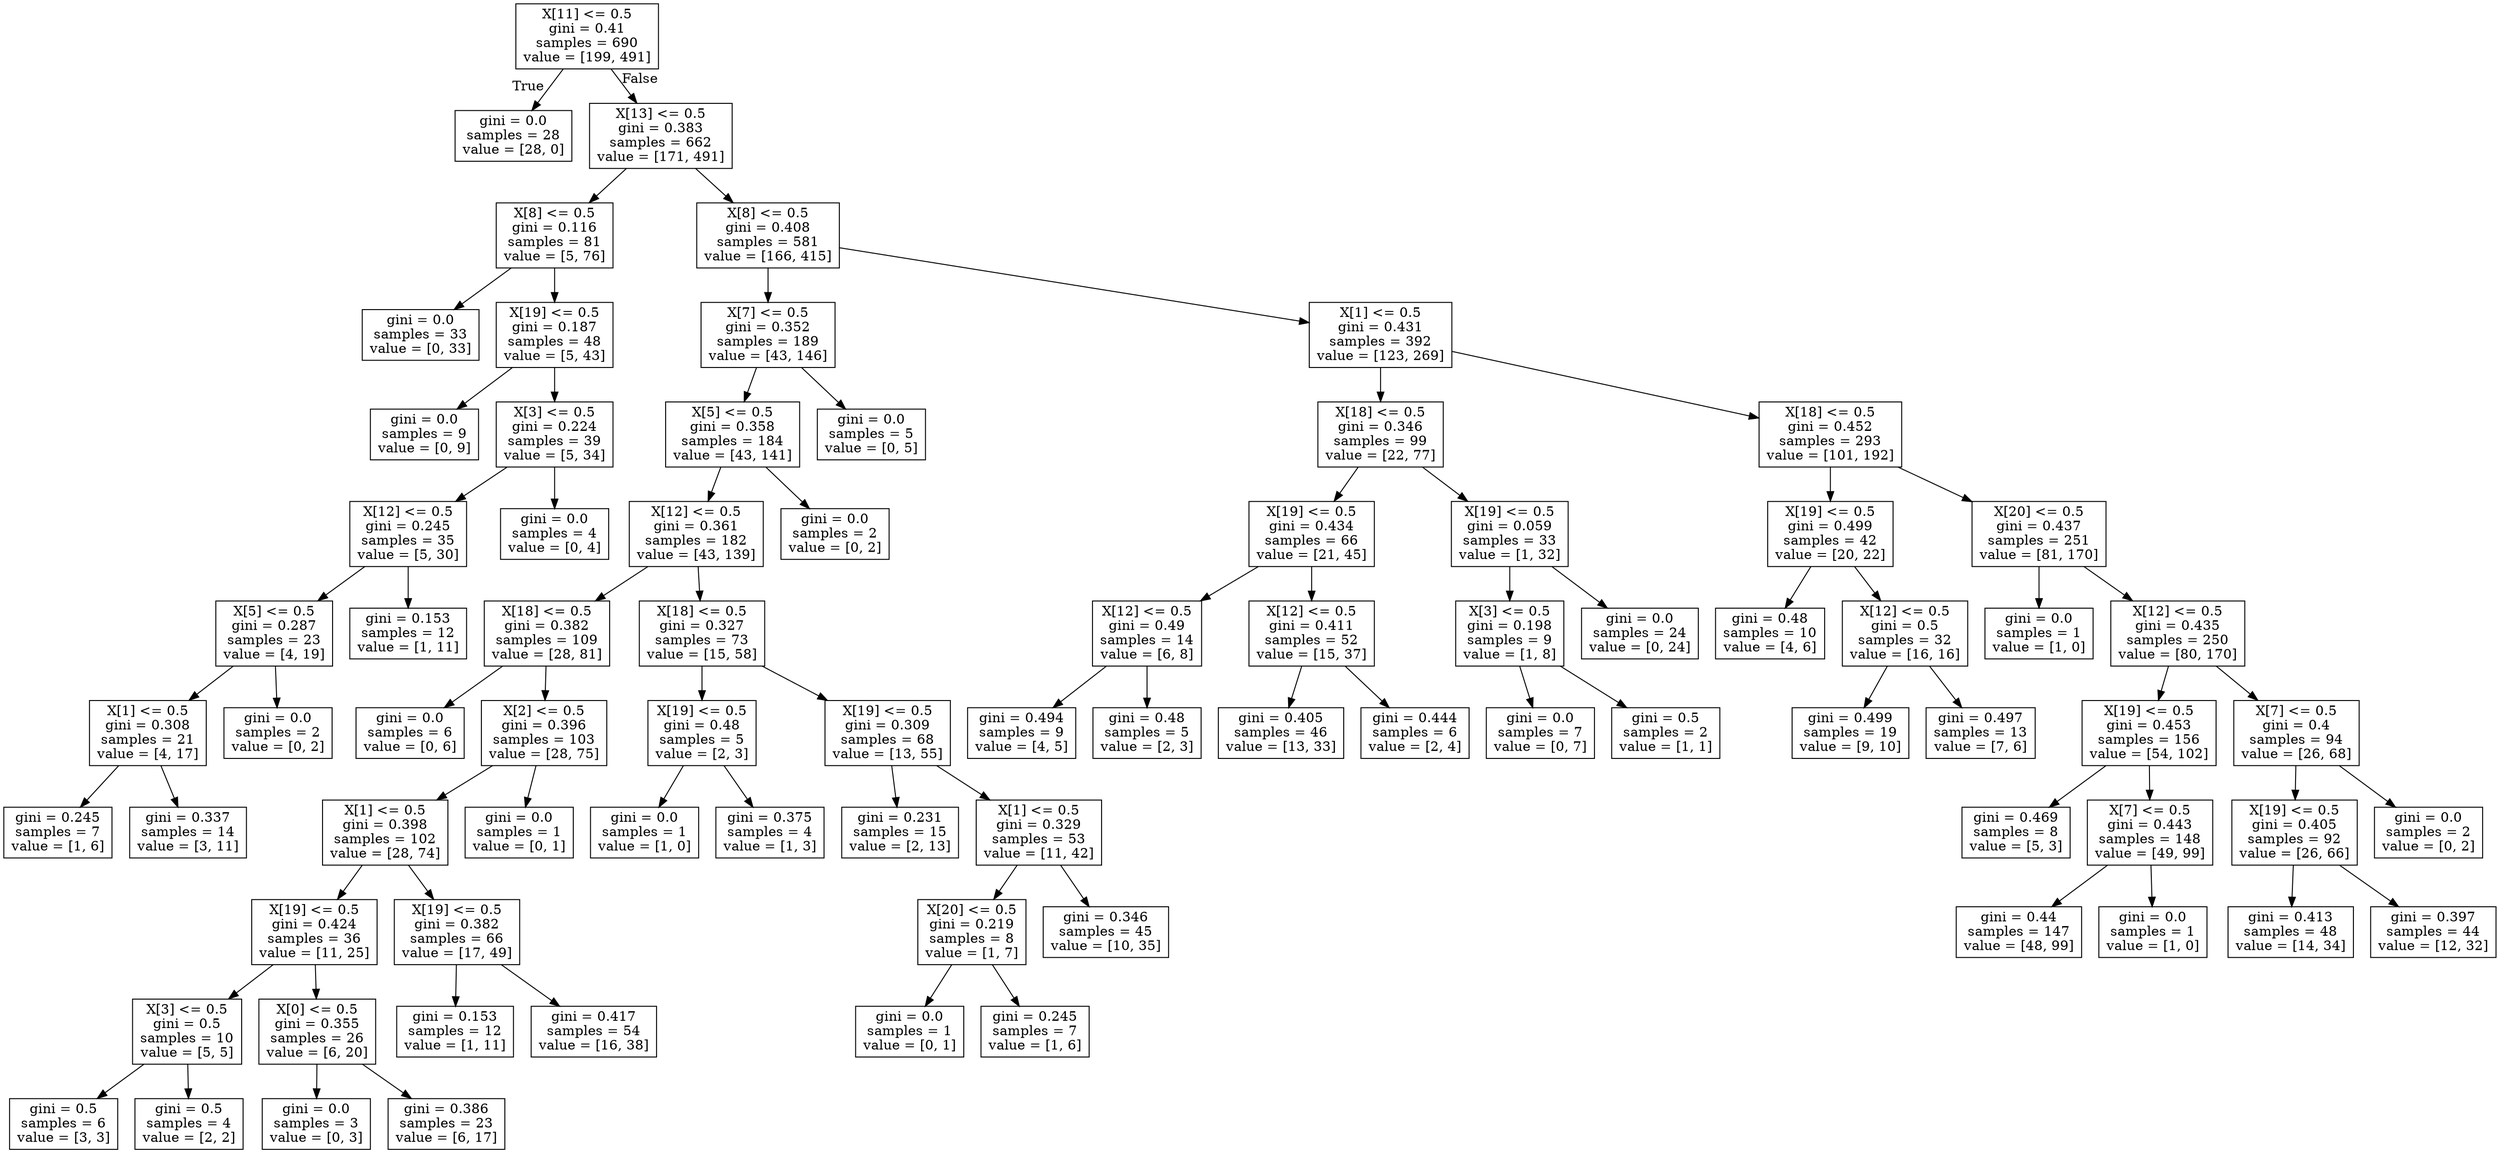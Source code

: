 digraph Tree {
node [shape=box] ;
0 [label="X[11] <= 0.5\ngini = 0.41\nsamples = 690\nvalue = [199, 491]"] ;
1 [label="gini = 0.0\nsamples = 28\nvalue = [28, 0]"] ;
0 -> 1 [labeldistance=2.5, labelangle=45, headlabel="True"] ;
2 [label="X[13] <= 0.5\ngini = 0.383\nsamples = 662\nvalue = [171, 491]"] ;
0 -> 2 [labeldistance=2.5, labelangle=-45, headlabel="False"] ;
3 [label="X[8] <= 0.5\ngini = 0.116\nsamples = 81\nvalue = [5, 76]"] ;
2 -> 3 ;
4 [label="gini = 0.0\nsamples = 33\nvalue = [0, 33]"] ;
3 -> 4 ;
5 [label="X[19] <= 0.5\ngini = 0.187\nsamples = 48\nvalue = [5, 43]"] ;
3 -> 5 ;
6 [label="gini = 0.0\nsamples = 9\nvalue = [0, 9]"] ;
5 -> 6 ;
7 [label="X[3] <= 0.5\ngini = 0.224\nsamples = 39\nvalue = [5, 34]"] ;
5 -> 7 ;
8 [label="X[12] <= 0.5\ngini = 0.245\nsamples = 35\nvalue = [5, 30]"] ;
7 -> 8 ;
9 [label="X[5] <= 0.5\ngini = 0.287\nsamples = 23\nvalue = [4, 19]"] ;
8 -> 9 ;
10 [label="X[1] <= 0.5\ngini = 0.308\nsamples = 21\nvalue = [4, 17]"] ;
9 -> 10 ;
11 [label="gini = 0.245\nsamples = 7\nvalue = [1, 6]"] ;
10 -> 11 ;
12 [label="gini = 0.337\nsamples = 14\nvalue = [3, 11]"] ;
10 -> 12 ;
13 [label="gini = 0.0\nsamples = 2\nvalue = [0, 2]"] ;
9 -> 13 ;
14 [label="gini = 0.153\nsamples = 12\nvalue = [1, 11]"] ;
8 -> 14 ;
15 [label="gini = 0.0\nsamples = 4\nvalue = [0, 4]"] ;
7 -> 15 ;
16 [label="X[8] <= 0.5\ngini = 0.408\nsamples = 581\nvalue = [166, 415]"] ;
2 -> 16 ;
17 [label="X[7] <= 0.5\ngini = 0.352\nsamples = 189\nvalue = [43, 146]"] ;
16 -> 17 ;
18 [label="X[5] <= 0.5\ngini = 0.358\nsamples = 184\nvalue = [43, 141]"] ;
17 -> 18 ;
19 [label="X[12] <= 0.5\ngini = 0.361\nsamples = 182\nvalue = [43, 139]"] ;
18 -> 19 ;
20 [label="X[18] <= 0.5\ngini = 0.382\nsamples = 109\nvalue = [28, 81]"] ;
19 -> 20 ;
21 [label="gini = 0.0\nsamples = 6\nvalue = [0, 6]"] ;
20 -> 21 ;
22 [label="X[2] <= 0.5\ngini = 0.396\nsamples = 103\nvalue = [28, 75]"] ;
20 -> 22 ;
23 [label="X[1] <= 0.5\ngini = 0.398\nsamples = 102\nvalue = [28, 74]"] ;
22 -> 23 ;
24 [label="X[19] <= 0.5\ngini = 0.424\nsamples = 36\nvalue = [11, 25]"] ;
23 -> 24 ;
25 [label="X[3] <= 0.5\ngini = 0.5\nsamples = 10\nvalue = [5, 5]"] ;
24 -> 25 ;
26 [label="gini = 0.5\nsamples = 6\nvalue = [3, 3]"] ;
25 -> 26 ;
27 [label="gini = 0.5\nsamples = 4\nvalue = [2, 2]"] ;
25 -> 27 ;
28 [label="X[0] <= 0.5\ngini = 0.355\nsamples = 26\nvalue = [6, 20]"] ;
24 -> 28 ;
29 [label="gini = 0.0\nsamples = 3\nvalue = [0, 3]"] ;
28 -> 29 ;
30 [label="gini = 0.386\nsamples = 23\nvalue = [6, 17]"] ;
28 -> 30 ;
31 [label="X[19] <= 0.5\ngini = 0.382\nsamples = 66\nvalue = [17, 49]"] ;
23 -> 31 ;
32 [label="gini = 0.153\nsamples = 12\nvalue = [1, 11]"] ;
31 -> 32 ;
33 [label="gini = 0.417\nsamples = 54\nvalue = [16, 38]"] ;
31 -> 33 ;
34 [label="gini = 0.0\nsamples = 1\nvalue = [0, 1]"] ;
22 -> 34 ;
35 [label="X[18] <= 0.5\ngini = 0.327\nsamples = 73\nvalue = [15, 58]"] ;
19 -> 35 ;
36 [label="X[19] <= 0.5\ngini = 0.48\nsamples = 5\nvalue = [2, 3]"] ;
35 -> 36 ;
37 [label="gini = 0.0\nsamples = 1\nvalue = [1, 0]"] ;
36 -> 37 ;
38 [label="gini = 0.375\nsamples = 4\nvalue = [1, 3]"] ;
36 -> 38 ;
39 [label="X[19] <= 0.5\ngini = 0.309\nsamples = 68\nvalue = [13, 55]"] ;
35 -> 39 ;
40 [label="gini = 0.231\nsamples = 15\nvalue = [2, 13]"] ;
39 -> 40 ;
41 [label="X[1] <= 0.5\ngini = 0.329\nsamples = 53\nvalue = [11, 42]"] ;
39 -> 41 ;
42 [label="X[20] <= 0.5\ngini = 0.219\nsamples = 8\nvalue = [1, 7]"] ;
41 -> 42 ;
43 [label="gini = 0.0\nsamples = 1\nvalue = [0, 1]"] ;
42 -> 43 ;
44 [label="gini = 0.245\nsamples = 7\nvalue = [1, 6]"] ;
42 -> 44 ;
45 [label="gini = 0.346\nsamples = 45\nvalue = [10, 35]"] ;
41 -> 45 ;
46 [label="gini = 0.0\nsamples = 2\nvalue = [0, 2]"] ;
18 -> 46 ;
47 [label="gini = 0.0\nsamples = 5\nvalue = [0, 5]"] ;
17 -> 47 ;
48 [label="X[1] <= 0.5\ngini = 0.431\nsamples = 392\nvalue = [123, 269]"] ;
16 -> 48 ;
49 [label="X[18] <= 0.5\ngini = 0.346\nsamples = 99\nvalue = [22, 77]"] ;
48 -> 49 ;
50 [label="X[19] <= 0.5\ngini = 0.434\nsamples = 66\nvalue = [21, 45]"] ;
49 -> 50 ;
51 [label="X[12] <= 0.5\ngini = 0.49\nsamples = 14\nvalue = [6, 8]"] ;
50 -> 51 ;
52 [label="gini = 0.494\nsamples = 9\nvalue = [4, 5]"] ;
51 -> 52 ;
53 [label="gini = 0.48\nsamples = 5\nvalue = [2, 3]"] ;
51 -> 53 ;
54 [label="X[12] <= 0.5\ngini = 0.411\nsamples = 52\nvalue = [15, 37]"] ;
50 -> 54 ;
55 [label="gini = 0.405\nsamples = 46\nvalue = [13, 33]"] ;
54 -> 55 ;
56 [label="gini = 0.444\nsamples = 6\nvalue = [2, 4]"] ;
54 -> 56 ;
57 [label="X[19] <= 0.5\ngini = 0.059\nsamples = 33\nvalue = [1, 32]"] ;
49 -> 57 ;
58 [label="X[3] <= 0.5\ngini = 0.198\nsamples = 9\nvalue = [1, 8]"] ;
57 -> 58 ;
59 [label="gini = 0.0\nsamples = 7\nvalue = [0, 7]"] ;
58 -> 59 ;
60 [label="gini = 0.5\nsamples = 2\nvalue = [1, 1]"] ;
58 -> 60 ;
61 [label="gini = 0.0\nsamples = 24\nvalue = [0, 24]"] ;
57 -> 61 ;
62 [label="X[18] <= 0.5\ngini = 0.452\nsamples = 293\nvalue = [101, 192]"] ;
48 -> 62 ;
63 [label="X[19] <= 0.5\ngini = 0.499\nsamples = 42\nvalue = [20, 22]"] ;
62 -> 63 ;
64 [label="gini = 0.48\nsamples = 10\nvalue = [4, 6]"] ;
63 -> 64 ;
65 [label="X[12] <= 0.5\ngini = 0.5\nsamples = 32\nvalue = [16, 16]"] ;
63 -> 65 ;
66 [label="gini = 0.499\nsamples = 19\nvalue = [9, 10]"] ;
65 -> 66 ;
67 [label="gini = 0.497\nsamples = 13\nvalue = [7, 6]"] ;
65 -> 67 ;
68 [label="X[20] <= 0.5\ngini = 0.437\nsamples = 251\nvalue = [81, 170]"] ;
62 -> 68 ;
69 [label="gini = 0.0\nsamples = 1\nvalue = [1, 0]"] ;
68 -> 69 ;
70 [label="X[12] <= 0.5\ngini = 0.435\nsamples = 250\nvalue = [80, 170]"] ;
68 -> 70 ;
71 [label="X[19] <= 0.5\ngini = 0.453\nsamples = 156\nvalue = [54, 102]"] ;
70 -> 71 ;
72 [label="gini = 0.469\nsamples = 8\nvalue = [5, 3]"] ;
71 -> 72 ;
73 [label="X[7] <= 0.5\ngini = 0.443\nsamples = 148\nvalue = [49, 99]"] ;
71 -> 73 ;
74 [label="gini = 0.44\nsamples = 147\nvalue = [48, 99]"] ;
73 -> 74 ;
75 [label="gini = 0.0\nsamples = 1\nvalue = [1, 0]"] ;
73 -> 75 ;
76 [label="X[7] <= 0.5\ngini = 0.4\nsamples = 94\nvalue = [26, 68]"] ;
70 -> 76 ;
77 [label="X[19] <= 0.5\ngini = 0.405\nsamples = 92\nvalue = [26, 66]"] ;
76 -> 77 ;
78 [label="gini = 0.413\nsamples = 48\nvalue = [14, 34]"] ;
77 -> 78 ;
79 [label="gini = 0.397\nsamples = 44\nvalue = [12, 32]"] ;
77 -> 79 ;
80 [label="gini = 0.0\nsamples = 2\nvalue = [0, 2]"] ;
76 -> 80 ;
}